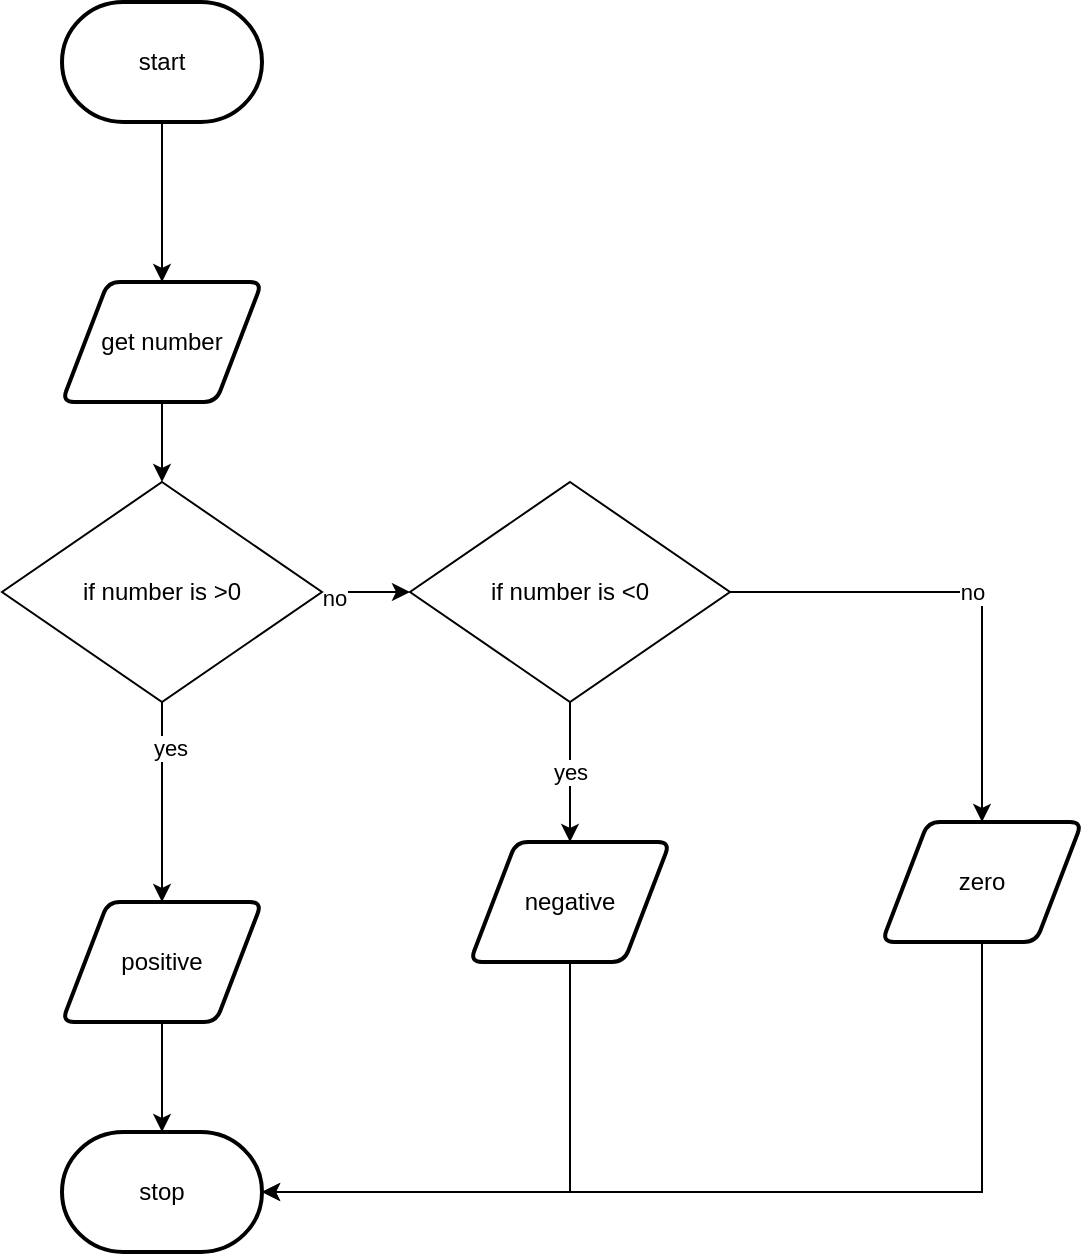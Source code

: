 <mxfile>
    <diagram id="u-GtxlJVRN88nns22guV" name="Page-1">
        <mxGraphModel dx="690" dy="534" grid="1" gridSize="10" guides="1" tooltips="1" connect="1" arrows="1" fold="1" page="1" pageScale="1" pageWidth="827" pageHeight="1169" math="0" shadow="0">
            <root>
                <mxCell id="0"/>
                <mxCell id="1" parent="0"/>
                <mxCell id="26" style="edgeStyle=none;html=1;exitX=0.5;exitY=1;exitDx=0;exitDy=0;exitPerimeter=0;entryX=0.5;entryY=0;entryDx=0;entryDy=0;" parent="1" source="2" target="25" edge="1">
                    <mxGeometry relative="1" as="geometry"/>
                </mxCell>
                <mxCell id="2" value="start" style="strokeWidth=2;html=1;shape=mxgraph.flowchart.terminator;whiteSpace=wrap;" parent="1" vertex="1">
                    <mxGeometry x="160" y="20" width="100" height="60" as="geometry"/>
                </mxCell>
                <mxCell id="9" style="edgeStyle=none;html=1;exitX=0.5;exitY=1;exitDx=0;exitDy=0;entryX=0.5;entryY=0;entryDx=0;entryDy=0;" parent="1" source="16" target="5" edge="1">
                    <mxGeometry relative="1" as="geometry">
                        <mxPoint x="414" y="390" as="sourcePoint"/>
                    </mxGeometry>
                </mxCell>
                <mxCell id="11" value="yes" style="edgeLabel;html=1;align=center;verticalAlign=middle;resizable=0;points=[];" parent="9" vertex="1" connectable="0">
                    <mxGeometry x="-0.543" y="4" relative="1" as="geometry">
                        <mxPoint as="offset"/>
                    </mxGeometry>
                </mxCell>
                <mxCell id="13" style="edgeStyle=orthogonalEdgeStyle;html=1;exitX=1;exitY=0.5;exitDx=0;exitDy=0;entryX=0;entryY=0.5;entryDx=0;entryDy=0;rounded=0;" parent="1" source="16" target="17" edge="1">
                    <mxGeometry relative="1" as="geometry">
                        <mxPoint x="489" y="340" as="sourcePoint"/>
                    </mxGeometry>
                </mxCell>
                <mxCell id="15" value="no" style="edgeLabel;html=1;align=center;verticalAlign=middle;resizable=0;points=[];fontSize=11;fontFamily=Helvetica;fontColor=default;" parent="13" vertex="1" connectable="0">
                    <mxGeometry x="-0.759" y="-3" relative="1" as="geometry">
                        <mxPoint as="offset"/>
                    </mxGeometry>
                </mxCell>
                <mxCell id="10" style="edgeStyle=none;html=1;exitX=0.5;exitY=1;exitDx=0;exitDy=0;entryX=0.5;entryY=0;entryDx=0;entryDy=0;entryPerimeter=0;" parent="1" source="5" target="6" edge="1">
                    <mxGeometry relative="1" as="geometry"/>
                </mxCell>
                <mxCell id="5" value="positive" style="shape=parallelogram;html=1;strokeWidth=2;perimeter=parallelogramPerimeter;whiteSpace=wrap;rounded=1;arcSize=12;size=0.23;" parent="1" vertex="1">
                    <mxGeometry x="160" y="470" width="100" height="60" as="geometry"/>
                </mxCell>
                <mxCell id="6" value="stop" style="strokeWidth=2;html=1;shape=mxgraph.flowchart.terminator;whiteSpace=wrap;" parent="1" vertex="1">
                    <mxGeometry x="160" y="585" width="100" height="60" as="geometry"/>
                </mxCell>
                <mxCell id="14" style="edgeStyle=orthogonalEdgeStyle;shape=connector;rounded=0;html=1;exitX=0.5;exitY=1;exitDx=0;exitDy=0;entryX=1;entryY=0.5;entryDx=0;entryDy=0;entryPerimeter=0;labelBackgroundColor=default;fontFamily=Helvetica;fontSize=11;fontColor=default;endArrow=classic;strokeColor=default;" parent="1" source="12" target="6" edge="1">
                    <mxGeometry relative="1" as="geometry">
                        <Array as="points">
                            <mxPoint x="414" y="615"/>
                        </Array>
                    </mxGeometry>
                </mxCell>
                <mxCell id="12" value="negative" style="shape=parallelogram;html=1;strokeWidth=2;perimeter=parallelogramPerimeter;whiteSpace=wrap;rounded=1;arcSize=12;size=0.23;" parent="1" vertex="1">
                    <mxGeometry x="364" y="440" width="100" height="60" as="geometry"/>
                </mxCell>
                <mxCell id="16" value="&lt;span&gt;if number is &amp;gt;0&lt;/span&gt;" style="rhombus;whiteSpace=wrap;html=1;" parent="1" vertex="1">
                    <mxGeometry x="130" y="260" width="160" height="110" as="geometry"/>
                </mxCell>
                <mxCell id="18" value="yes" style="edgeStyle=none;html=1;exitX=0.5;exitY=1;exitDx=0;exitDy=0;entryX=0.5;entryY=0;entryDx=0;entryDy=0;" parent="1" source="17" target="12" edge="1">
                    <mxGeometry relative="1" as="geometry"/>
                </mxCell>
                <mxCell id="28" value="no" style="edgeStyle=none;html=1;exitX=1;exitY=0.5;exitDx=0;exitDy=0;entryX=0.5;entryY=0;entryDx=0;entryDy=0;rounded=0;" edge="1" parent="1" source="17" target="21">
                    <mxGeometry relative="1" as="geometry">
                        <Array as="points">
                            <mxPoint x="620" y="315"/>
                        </Array>
                    </mxGeometry>
                </mxCell>
                <mxCell id="17" value="&lt;span&gt;if number is &amp;lt;0&lt;/span&gt;" style="rhombus;whiteSpace=wrap;html=1;" parent="1" vertex="1">
                    <mxGeometry x="334" y="260" width="160" height="110" as="geometry"/>
                </mxCell>
                <mxCell id="23" style="edgeStyle=orthogonalEdgeStyle;html=1;exitX=0.5;exitY=1;exitDx=0;exitDy=0;rounded=0;entryX=1;entryY=0.5;entryDx=0;entryDy=0;entryPerimeter=0;" parent="1" source="21" target="6" edge="1">
                    <mxGeometry relative="1" as="geometry">
                        <mxPoint x="250" y="570" as="targetPoint"/>
                        <Array as="points">
                            <mxPoint x="620" y="615"/>
                        </Array>
                    </mxGeometry>
                </mxCell>
                <mxCell id="21" value="zero" style="shape=parallelogram;html=1;strokeWidth=2;perimeter=parallelogramPerimeter;whiteSpace=wrap;rounded=1;arcSize=12;size=0.23;" parent="1" vertex="1">
                    <mxGeometry x="570" y="430" width="100" height="60" as="geometry"/>
                </mxCell>
                <mxCell id="27" style="edgeStyle=none;html=1;exitX=0.5;exitY=1;exitDx=0;exitDy=0;" parent="1" source="25" target="16" edge="1">
                    <mxGeometry relative="1" as="geometry"/>
                </mxCell>
                <mxCell id="25" value="get number" style="shape=parallelogram;html=1;strokeWidth=2;perimeter=parallelogramPerimeter;whiteSpace=wrap;rounded=1;arcSize=12;size=0.23;" parent="1" vertex="1">
                    <mxGeometry x="160" y="160" width="100" height="60" as="geometry"/>
                </mxCell>
            </root>
        </mxGraphModel>
    </diagram>
</mxfile>